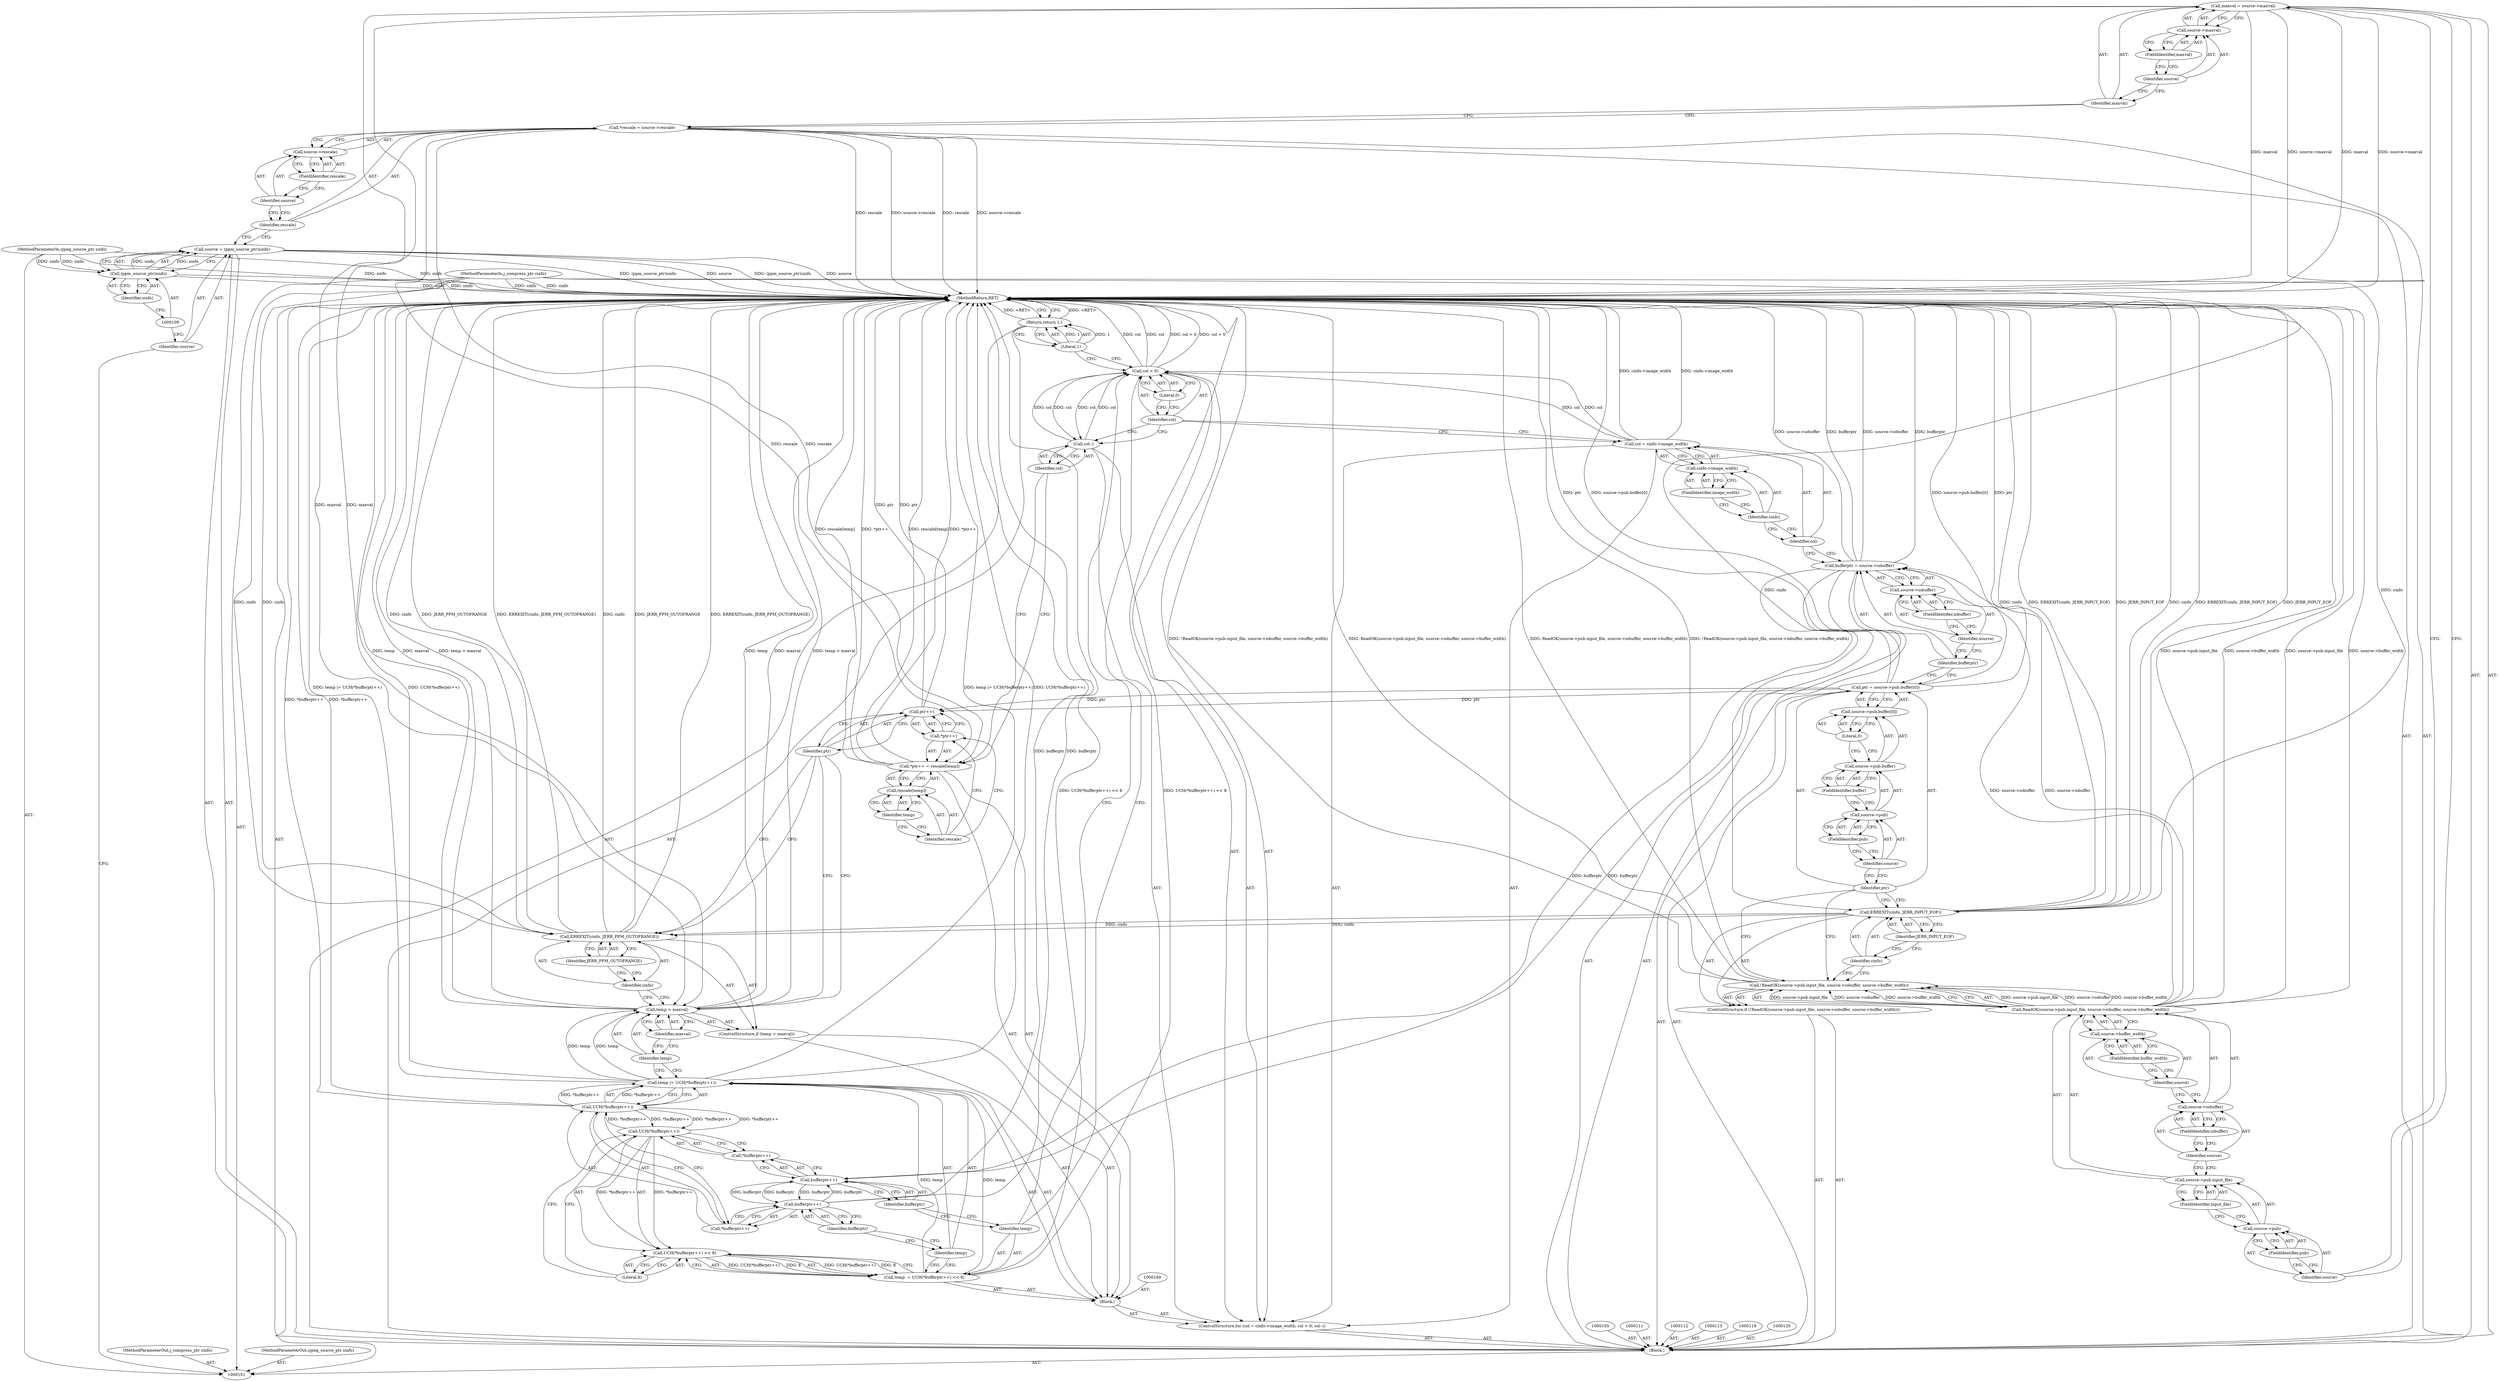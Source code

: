 digraph "0_libjpeg-turbo_9c78a04df4e44ef6487eee99c4258397f4fdca55_1" {
"1000121" [label="(Call,maxval = source->maxval)"];
"1000122" [label="(Identifier,maxval)"];
"1000123" [label="(Call,source->maxval)"];
"1000124" [label="(Identifier,source)"];
"1000125" [label="(FieldIdentifier,maxval)"];
"1000129" [label="(Call,source->pub.input_file)"];
"1000130" [label="(Call,source->pub)"];
"1000131" [label="(Identifier,source)"];
"1000126" [label="(ControlStructure,if (!ReadOK(source->pub.input_file, source->iobuffer, source->buffer_width)))"];
"1000132" [label="(FieldIdentifier,pub)"];
"1000133" [label="(FieldIdentifier,input_file)"];
"1000134" [label="(Call,source->iobuffer)"];
"1000135" [label="(Identifier,source)"];
"1000136" [label="(FieldIdentifier,iobuffer)"];
"1000137" [label="(Call,source->buffer_width)"];
"1000138" [label="(Identifier,source)"];
"1000127" [label="(Call,!ReadOK(source->pub.input_file, source->iobuffer, source->buffer_width))"];
"1000139" [label="(FieldIdentifier,buffer_width)"];
"1000128" [label="(Call,ReadOK(source->pub.input_file, source->iobuffer, source->buffer_width))"];
"1000141" [label="(Identifier,cinfo)"];
"1000142" [label="(Identifier,JERR_INPUT_EOF)"];
"1000140" [label="(Call,ERREXIT(cinfo, JERR_INPUT_EOF))"];
"1000149" [label="(FieldIdentifier,pub)"];
"1000143" [label="(Call,ptr = source->pub.buffer[0])"];
"1000144" [label="(Identifier,ptr)"];
"1000150" [label="(FieldIdentifier,buffer)"];
"1000151" [label="(Literal,0)"];
"1000145" [label="(Call,source->pub.buffer[0])"];
"1000146" [label="(Call,source->pub.buffer)"];
"1000147" [label="(Call,source->pub)"];
"1000148" [label="(Identifier,source)"];
"1000154" [label="(Call,source->iobuffer)"];
"1000155" [label="(Identifier,source)"];
"1000152" [label="(Call,bufferptr = source->iobuffer)"];
"1000153" [label="(Identifier,bufferptr)"];
"1000156" [label="(FieldIdentifier,iobuffer)"];
"1000160" [label="(Call,cinfo->image_width)"];
"1000161" [label="(Identifier,cinfo)"];
"1000157" [label="(ControlStructure,for (col = cinfo->image_width; col > 0; col--))"];
"1000162" [label="(FieldIdentifier,image_width)"];
"1000163" [label="(Call,col > 0)"];
"1000164" [label="(Identifier,col)"];
"1000165" [label="(Literal,0)"];
"1000166" [label="(Call,col--)"];
"1000167" [label="(Identifier,col)"];
"1000158" [label="(Call,col = cinfo->image_width)"];
"1000159" [label="(Identifier,col)"];
"1000168" [label="(Block,)"];
"1000172" [label="(Call,UCH(*bufferptr++) << 8)"];
"1000173" [label="(Call,UCH(*bufferptr++))"];
"1000174" [label="(Call,*bufferptr++)"];
"1000175" [label="(Call,bufferptr++)"];
"1000176" [label="(Identifier,bufferptr)"];
"1000177" [label="(Literal,8)"];
"1000170" [label="(Call,temp  = UCH(*bufferptr++) << 8)"];
"1000171" [label="(Identifier,temp)"];
"1000180" [label="(Call,UCH(*bufferptr++))"];
"1000181" [label="(Call,*bufferptr++)"];
"1000182" [label="(Call,bufferptr++)"];
"1000183" [label="(Identifier,bufferptr)"];
"1000178" [label="(Call,temp |= UCH(*bufferptr++))"];
"1000179" [label="(Identifier,temp)"];
"1000200" [label="(MethodReturn,RET)"];
"1000102" [label="(MethodParameterIn,j_compress_ptr cinfo)"];
"1000284" [label="(MethodParameterOut,j_compress_ptr cinfo)"];
"1000103" [label="(MethodParameterIn,cjpeg_source_ptr sinfo)"];
"1000285" [label="(MethodParameterOut,cjpeg_source_ptr sinfo)"];
"1000187" [label="(Identifier,maxval)"];
"1000184" [label="(ControlStructure,if (temp > maxval))"];
"1000185" [label="(Call,temp > maxval)"];
"1000186" [label="(Identifier,temp)"];
"1000189" [label="(Identifier,cinfo)"];
"1000190" [label="(Identifier,JERR_PPM_OUTOFRANGE)"];
"1000188" [label="(Call,ERREXIT(cinfo, JERR_PPM_OUTOFRANGE))"];
"1000195" [label="(Call,rescale[temp])"];
"1000196" [label="(Identifier,rescale)"];
"1000197" [label="(Identifier,temp)"];
"1000191" [label="(Call,*ptr++ = rescale[temp])"];
"1000192" [label="(Call,*ptr++)"];
"1000193" [label="(Call,ptr++)"];
"1000194" [label="(Identifier,ptr)"];
"1000199" [label="(Literal,1)"];
"1000198" [label="(Return,return 1;)"];
"1000104" [label="(Block,)"];
"1000106" [label="(Call,source = (ppm_source_ptr)sinfo)"];
"1000107" [label="(Identifier,source)"];
"1000108" [label="(Call,(ppm_source_ptr)sinfo)"];
"1000110" [label="(Identifier,sinfo)"];
"1000114" [label="(Call,*rescale = source->rescale)"];
"1000115" [label="(Identifier,rescale)"];
"1000116" [label="(Call,source->rescale)"];
"1000117" [label="(Identifier,source)"];
"1000118" [label="(FieldIdentifier,rescale)"];
"1000121" -> "1000104"  [label="AST: "];
"1000121" -> "1000123"  [label="CFG: "];
"1000122" -> "1000121"  [label="AST: "];
"1000123" -> "1000121"  [label="AST: "];
"1000131" -> "1000121"  [label="CFG: "];
"1000121" -> "1000200"  [label="DDG: source->maxval"];
"1000121" -> "1000200"  [label="DDG: maxval"];
"1000121" -> "1000185"  [label="DDG: maxval"];
"1000122" -> "1000121"  [label="AST: "];
"1000122" -> "1000114"  [label="CFG: "];
"1000124" -> "1000122"  [label="CFG: "];
"1000123" -> "1000121"  [label="AST: "];
"1000123" -> "1000125"  [label="CFG: "];
"1000124" -> "1000123"  [label="AST: "];
"1000125" -> "1000123"  [label="AST: "];
"1000121" -> "1000123"  [label="CFG: "];
"1000124" -> "1000123"  [label="AST: "];
"1000124" -> "1000122"  [label="CFG: "];
"1000125" -> "1000124"  [label="CFG: "];
"1000125" -> "1000123"  [label="AST: "];
"1000125" -> "1000124"  [label="CFG: "];
"1000123" -> "1000125"  [label="CFG: "];
"1000129" -> "1000128"  [label="AST: "];
"1000129" -> "1000133"  [label="CFG: "];
"1000130" -> "1000129"  [label="AST: "];
"1000133" -> "1000129"  [label="AST: "];
"1000135" -> "1000129"  [label="CFG: "];
"1000130" -> "1000129"  [label="AST: "];
"1000130" -> "1000132"  [label="CFG: "];
"1000131" -> "1000130"  [label="AST: "];
"1000132" -> "1000130"  [label="AST: "];
"1000133" -> "1000130"  [label="CFG: "];
"1000131" -> "1000130"  [label="AST: "];
"1000131" -> "1000121"  [label="CFG: "];
"1000132" -> "1000131"  [label="CFG: "];
"1000126" -> "1000104"  [label="AST: "];
"1000127" -> "1000126"  [label="AST: "];
"1000140" -> "1000126"  [label="AST: "];
"1000132" -> "1000130"  [label="AST: "];
"1000132" -> "1000131"  [label="CFG: "];
"1000130" -> "1000132"  [label="CFG: "];
"1000133" -> "1000129"  [label="AST: "];
"1000133" -> "1000130"  [label="CFG: "];
"1000129" -> "1000133"  [label="CFG: "];
"1000134" -> "1000128"  [label="AST: "];
"1000134" -> "1000136"  [label="CFG: "];
"1000135" -> "1000134"  [label="AST: "];
"1000136" -> "1000134"  [label="AST: "];
"1000138" -> "1000134"  [label="CFG: "];
"1000135" -> "1000134"  [label="AST: "];
"1000135" -> "1000129"  [label="CFG: "];
"1000136" -> "1000135"  [label="CFG: "];
"1000136" -> "1000134"  [label="AST: "];
"1000136" -> "1000135"  [label="CFG: "];
"1000134" -> "1000136"  [label="CFG: "];
"1000137" -> "1000128"  [label="AST: "];
"1000137" -> "1000139"  [label="CFG: "];
"1000138" -> "1000137"  [label="AST: "];
"1000139" -> "1000137"  [label="AST: "];
"1000128" -> "1000137"  [label="CFG: "];
"1000138" -> "1000137"  [label="AST: "];
"1000138" -> "1000134"  [label="CFG: "];
"1000139" -> "1000138"  [label="CFG: "];
"1000127" -> "1000126"  [label="AST: "];
"1000127" -> "1000128"  [label="CFG: "];
"1000128" -> "1000127"  [label="AST: "];
"1000141" -> "1000127"  [label="CFG: "];
"1000144" -> "1000127"  [label="CFG: "];
"1000127" -> "1000200"  [label="DDG: ReadOK(source->pub.input_file, source->iobuffer, source->buffer_width)"];
"1000127" -> "1000200"  [label="DDG: !ReadOK(source->pub.input_file, source->iobuffer, source->buffer_width)"];
"1000128" -> "1000127"  [label="DDG: source->pub.input_file"];
"1000128" -> "1000127"  [label="DDG: source->iobuffer"];
"1000128" -> "1000127"  [label="DDG: source->buffer_width"];
"1000139" -> "1000137"  [label="AST: "];
"1000139" -> "1000138"  [label="CFG: "];
"1000137" -> "1000139"  [label="CFG: "];
"1000128" -> "1000127"  [label="AST: "];
"1000128" -> "1000137"  [label="CFG: "];
"1000129" -> "1000128"  [label="AST: "];
"1000134" -> "1000128"  [label="AST: "];
"1000137" -> "1000128"  [label="AST: "];
"1000127" -> "1000128"  [label="CFG: "];
"1000128" -> "1000200"  [label="DDG: source->pub.input_file"];
"1000128" -> "1000200"  [label="DDG: source->buffer_width"];
"1000128" -> "1000127"  [label="DDG: source->pub.input_file"];
"1000128" -> "1000127"  [label="DDG: source->iobuffer"];
"1000128" -> "1000127"  [label="DDG: source->buffer_width"];
"1000128" -> "1000152"  [label="DDG: source->iobuffer"];
"1000141" -> "1000140"  [label="AST: "];
"1000141" -> "1000127"  [label="CFG: "];
"1000142" -> "1000141"  [label="CFG: "];
"1000142" -> "1000140"  [label="AST: "];
"1000142" -> "1000141"  [label="CFG: "];
"1000140" -> "1000142"  [label="CFG: "];
"1000140" -> "1000126"  [label="AST: "];
"1000140" -> "1000142"  [label="CFG: "];
"1000141" -> "1000140"  [label="AST: "];
"1000142" -> "1000140"  [label="AST: "];
"1000144" -> "1000140"  [label="CFG: "];
"1000140" -> "1000200"  [label="DDG: JERR_INPUT_EOF"];
"1000140" -> "1000200"  [label="DDG: cinfo"];
"1000140" -> "1000200"  [label="DDG: ERREXIT(cinfo, JERR_INPUT_EOF)"];
"1000102" -> "1000140"  [label="DDG: cinfo"];
"1000140" -> "1000188"  [label="DDG: cinfo"];
"1000149" -> "1000147"  [label="AST: "];
"1000149" -> "1000148"  [label="CFG: "];
"1000147" -> "1000149"  [label="CFG: "];
"1000143" -> "1000104"  [label="AST: "];
"1000143" -> "1000145"  [label="CFG: "];
"1000144" -> "1000143"  [label="AST: "];
"1000145" -> "1000143"  [label="AST: "];
"1000153" -> "1000143"  [label="CFG: "];
"1000143" -> "1000200"  [label="DDG: ptr"];
"1000143" -> "1000200"  [label="DDG: source->pub.buffer[0]"];
"1000143" -> "1000193"  [label="DDG: ptr"];
"1000144" -> "1000143"  [label="AST: "];
"1000144" -> "1000140"  [label="CFG: "];
"1000144" -> "1000127"  [label="CFG: "];
"1000148" -> "1000144"  [label="CFG: "];
"1000150" -> "1000146"  [label="AST: "];
"1000150" -> "1000147"  [label="CFG: "];
"1000146" -> "1000150"  [label="CFG: "];
"1000151" -> "1000145"  [label="AST: "];
"1000151" -> "1000146"  [label="CFG: "];
"1000145" -> "1000151"  [label="CFG: "];
"1000145" -> "1000143"  [label="AST: "];
"1000145" -> "1000151"  [label="CFG: "];
"1000146" -> "1000145"  [label="AST: "];
"1000151" -> "1000145"  [label="AST: "];
"1000143" -> "1000145"  [label="CFG: "];
"1000146" -> "1000145"  [label="AST: "];
"1000146" -> "1000150"  [label="CFG: "];
"1000147" -> "1000146"  [label="AST: "];
"1000150" -> "1000146"  [label="AST: "];
"1000151" -> "1000146"  [label="CFG: "];
"1000147" -> "1000146"  [label="AST: "];
"1000147" -> "1000149"  [label="CFG: "];
"1000148" -> "1000147"  [label="AST: "];
"1000149" -> "1000147"  [label="AST: "];
"1000150" -> "1000147"  [label="CFG: "];
"1000148" -> "1000147"  [label="AST: "];
"1000148" -> "1000144"  [label="CFG: "];
"1000149" -> "1000148"  [label="CFG: "];
"1000154" -> "1000152"  [label="AST: "];
"1000154" -> "1000156"  [label="CFG: "];
"1000155" -> "1000154"  [label="AST: "];
"1000156" -> "1000154"  [label="AST: "];
"1000152" -> "1000154"  [label="CFG: "];
"1000155" -> "1000154"  [label="AST: "];
"1000155" -> "1000153"  [label="CFG: "];
"1000156" -> "1000155"  [label="CFG: "];
"1000152" -> "1000104"  [label="AST: "];
"1000152" -> "1000154"  [label="CFG: "];
"1000153" -> "1000152"  [label="AST: "];
"1000154" -> "1000152"  [label="AST: "];
"1000159" -> "1000152"  [label="CFG: "];
"1000152" -> "1000200"  [label="DDG: source->iobuffer"];
"1000152" -> "1000200"  [label="DDG: bufferptr"];
"1000128" -> "1000152"  [label="DDG: source->iobuffer"];
"1000152" -> "1000175"  [label="DDG: bufferptr"];
"1000153" -> "1000152"  [label="AST: "];
"1000153" -> "1000143"  [label="CFG: "];
"1000155" -> "1000153"  [label="CFG: "];
"1000156" -> "1000154"  [label="AST: "];
"1000156" -> "1000155"  [label="CFG: "];
"1000154" -> "1000156"  [label="CFG: "];
"1000160" -> "1000158"  [label="AST: "];
"1000160" -> "1000162"  [label="CFG: "];
"1000161" -> "1000160"  [label="AST: "];
"1000162" -> "1000160"  [label="AST: "];
"1000158" -> "1000160"  [label="CFG: "];
"1000161" -> "1000160"  [label="AST: "];
"1000161" -> "1000159"  [label="CFG: "];
"1000162" -> "1000161"  [label="CFG: "];
"1000157" -> "1000104"  [label="AST: "];
"1000158" -> "1000157"  [label="AST: "];
"1000163" -> "1000157"  [label="AST: "];
"1000166" -> "1000157"  [label="AST: "];
"1000168" -> "1000157"  [label="AST: "];
"1000162" -> "1000160"  [label="AST: "];
"1000162" -> "1000161"  [label="CFG: "];
"1000160" -> "1000162"  [label="CFG: "];
"1000163" -> "1000157"  [label="AST: "];
"1000163" -> "1000165"  [label="CFG: "];
"1000164" -> "1000163"  [label="AST: "];
"1000165" -> "1000163"  [label="AST: "];
"1000171" -> "1000163"  [label="CFG: "];
"1000199" -> "1000163"  [label="CFG: "];
"1000163" -> "1000200"  [label="DDG: col > 0"];
"1000163" -> "1000200"  [label="DDG: col"];
"1000158" -> "1000163"  [label="DDG: col"];
"1000166" -> "1000163"  [label="DDG: col"];
"1000163" -> "1000166"  [label="DDG: col"];
"1000164" -> "1000163"  [label="AST: "];
"1000164" -> "1000158"  [label="CFG: "];
"1000164" -> "1000166"  [label="CFG: "];
"1000165" -> "1000164"  [label="CFG: "];
"1000165" -> "1000163"  [label="AST: "];
"1000165" -> "1000164"  [label="CFG: "];
"1000163" -> "1000165"  [label="CFG: "];
"1000166" -> "1000157"  [label="AST: "];
"1000166" -> "1000167"  [label="CFG: "];
"1000167" -> "1000166"  [label="AST: "];
"1000164" -> "1000166"  [label="CFG: "];
"1000166" -> "1000163"  [label="DDG: col"];
"1000163" -> "1000166"  [label="DDG: col"];
"1000167" -> "1000166"  [label="AST: "];
"1000167" -> "1000191"  [label="CFG: "];
"1000166" -> "1000167"  [label="CFG: "];
"1000158" -> "1000157"  [label="AST: "];
"1000158" -> "1000160"  [label="CFG: "];
"1000159" -> "1000158"  [label="AST: "];
"1000160" -> "1000158"  [label="AST: "];
"1000164" -> "1000158"  [label="CFG: "];
"1000158" -> "1000200"  [label="DDG: cinfo->image_width"];
"1000158" -> "1000163"  [label="DDG: col"];
"1000159" -> "1000158"  [label="AST: "];
"1000159" -> "1000152"  [label="CFG: "];
"1000161" -> "1000159"  [label="CFG: "];
"1000168" -> "1000157"  [label="AST: "];
"1000169" -> "1000168"  [label="AST: "];
"1000170" -> "1000168"  [label="AST: "];
"1000178" -> "1000168"  [label="AST: "];
"1000184" -> "1000168"  [label="AST: "];
"1000191" -> "1000168"  [label="AST: "];
"1000172" -> "1000170"  [label="AST: "];
"1000172" -> "1000177"  [label="CFG: "];
"1000173" -> "1000172"  [label="AST: "];
"1000177" -> "1000172"  [label="AST: "];
"1000170" -> "1000172"  [label="CFG: "];
"1000172" -> "1000170"  [label="DDG: UCH(*bufferptr++)"];
"1000172" -> "1000170"  [label="DDG: 8"];
"1000173" -> "1000172"  [label="DDG: *bufferptr++"];
"1000173" -> "1000172"  [label="AST: "];
"1000173" -> "1000174"  [label="CFG: "];
"1000174" -> "1000173"  [label="AST: "];
"1000177" -> "1000173"  [label="CFG: "];
"1000173" -> "1000172"  [label="DDG: *bufferptr++"];
"1000180" -> "1000173"  [label="DDG: *bufferptr++"];
"1000173" -> "1000180"  [label="DDG: *bufferptr++"];
"1000174" -> "1000173"  [label="AST: "];
"1000174" -> "1000175"  [label="CFG: "];
"1000175" -> "1000174"  [label="AST: "];
"1000173" -> "1000174"  [label="CFG: "];
"1000175" -> "1000174"  [label="AST: "];
"1000175" -> "1000176"  [label="CFG: "];
"1000176" -> "1000175"  [label="AST: "];
"1000174" -> "1000175"  [label="CFG: "];
"1000152" -> "1000175"  [label="DDG: bufferptr"];
"1000182" -> "1000175"  [label="DDG: bufferptr"];
"1000175" -> "1000182"  [label="DDG: bufferptr"];
"1000176" -> "1000175"  [label="AST: "];
"1000176" -> "1000171"  [label="CFG: "];
"1000175" -> "1000176"  [label="CFG: "];
"1000177" -> "1000172"  [label="AST: "];
"1000177" -> "1000173"  [label="CFG: "];
"1000172" -> "1000177"  [label="CFG: "];
"1000170" -> "1000168"  [label="AST: "];
"1000170" -> "1000172"  [label="CFG: "];
"1000171" -> "1000170"  [label="AST: "];
"1000172" -> "1000170"  [label="AST: "];
"1000179" -> "1000170"  [label="CFG: "];
"1000170" -> "1000200"  [label="DDG: UCH(*bufferptr++) << 8"];
"1000172" -> "1000170"  [label="DDG: UCH(*bufferptr++)"];
"1000172" -> "1000170"  [label="DDG: 8"];
"1000170" -> "1000178"  [label="DDG: temp"];
"1000171" -> "1000170"  [label="AST: "];
"1000171" -> "1000163"  [label="CFG: "];
"1000176" -> "1000171"  [label="CFG: "];
"1000180" -> "1000178"  [label="AST: "];
"1000180" -> "1000181"  [label="CFG: "];
"1000181" -> "1000180"  [label="AST: "];
"1000178" -> "1000180"  [label="CFG: "];
"1000180" -> "1000200"  [label="DDG: *bufferptr++"];
"1000180" -> "1000173"  [label="DDG: *bufferptr++"];
"1000180" -> "1000178"  [label="DDG: *bufferptr++"];
"1000173" -> "1000180"  [label="DDG: *bufferptr++"];
"1000181" -> "1000180"  [label="AST: "];
"1000181" -> "1000182"  [label="CFG: "];
"1000182" -> "1000181"  [label="AST: "];
"1000180" -> "1000181"  [label="CFG: "];
"1000182" -> "1000181"  [label="AST: "];
"1000182" -> "1000183"  [label="CFG: "];
"1000183" -> "1000182"  [label="AST: "];
"1000181" -> "1000182"  [label="CFG: "];
"1000182" -> "1000200"  [label="DDG: bufferptr"];
"1000182" -> "1000175"  [label="DDG: bufferptr"];
"1000175" -> "1000182"  [label="DDG: bufferptr"];
"1000183" -> "1000182"  [label="AST: "];
"1000183" -> "1000179"  [label="CFG: "];
"1000182" -> "1000183"  [label="CFG: "];
"1000178" -> "1000168"  [label="AST: "];
"1000178" -> "1000180"  [label="CFG: "];
"1000179" -> "1000178"  [label="AST: "];
"1000180" -> "1000178"  [label="AST: "];
"1000186" -> "1000178"  [label="CFG: "];
"1000178" -> "1000200"  [label="DDG: temp |= UCH(*bufferptr++)"];
"1000178" -> "1000200"  [label="DDG: UCH(*bufferptr++)"];
"1000170" -> "1000178"  [label="DDG: temp"];
"1000180" -> "1000178"  [label="DDG: *bufferptr++"];
"1000178" -> "1000185"  [label="DDG: temp"];
"1000179" -> "1000178"  [label="AST: "];
"1000179" -> "1000170"  [label="CFG: "];
"1000183" -> "1000179"  [label="CFG: "];
"1000200" -> "1000101"  [label="AST: "];
"1000200" -> "1000198"  [label="CFG: "];
"1000198" -> "1000200"  [label="DDG: <RET>"];
"1000193" -> "1000200"  [label="DDG: ptr"];
"1000106" -> "1000200"  [label="DDG: (ppm_source_ptr)sinfo"];
"1000106" -> "1000200"  [label="DDG: source"];
"1000185" -> "1000200"  [label="DDG: temp > maxval"];
"1000185" -> "1000200"  [label="DDG: temp"];
"1000185" -> "1000200"  [label="DDG: maxval"];
"1000188" -> "1000200"  [label="DDG: JERR_PPM_OUTOFRANGE"];
"1000188" -> "1000200"  [label="DDG: ERREXIT(cinfo, JERR_PPM_OUTOFRANGE)"];
"1000188" -> "1000200"  [label="DDG: cinfo"];
"1000180" -> "1000200"  [label="DDG: *bufferptr++"];
"1000102" -> "1000200"  [label="DDG: cinfo"];
"1000152" -> "1000200"  [label="DDG: source->iobuffer"];
"1000152" -> "1000200"  [label="DDG: bufferptr"];
"1000127" -> "1000200"  [label="DDG: ReadOK(source->pub.input_file, source->iobuffer, source->buffer_width)"];
"1000127" -> "1000200"  [label="DDG: !ReadOK(source->pub.input_file, source->iobuffer, source->buffer_width)"];
"1000163" -> "1000200"  [label="DDG: col > 0"];
"1000163" -> "1000200"  [label="DDG: col"];
"1000178" -> "1000200"  [label="DDG: temp |= UCH(*bufferptr++)"];
"1000178" -> "1000200"  [label="DDG: UCH(*bufferptr++)"];
"1000170" -> "1000200"  [label="DDG: UCH(*bufferptr++) << 8"];
"1000140" -> "1000200"  [label="DDG: JERR_INPUT_EOF"];
"1000140" -> "1000200"  [label="DDG: cinfo"];
"1000140" -> "1000200"  [label="DDG: ERREXIT(cinfo, JERR_INPUT_EOF)"];
"1000158" -> "1000200"  [label="DDG: cinfo->image_width"];
"1000121" -> "1000200"  [label="DDG: source->maxval"];
"1000121" -> "1000200"  [label="DDG: maxval"];
"1000191" -> "1000200"  [label="DDG: rescale[temp]"];
"1000191" -> "1000200"  [label="DDG: *ptr++"];
"1000128" -> "1000200"  [label="DDG: source->pub.input_file"];
"1000128" -> "1000200"  [label="DDG: source->buffer_width"];
"1000143" -> "1000200"  [label="DDG: ptr"];
"1000143" -> "1000200"  [label="DDG: source->pub.buffer[0]"];
"1000103" -> "1000200"  [label="DDG: sinfo"];
"1000114" -> "1000200"  [label="DDG: rescale"];
"1000114" -> "1000200"  [label="DDG: source->rescale"];
"1000108" -> "1000200"  [label="DDG: sinfo"];
"1000182" -> "1000200"  [label="DDG: bufferptr"];
"1000102" -> "1000101"  [label="AST: "];
"1000102" -> "1000200"  [label="DDG: cinfo"];
"1000102" -> "1000140"  [label="DDG: cinfo"];
"1000102" -> "1000188"  [label="DDG: cinfo"];
"1000284" -> "1000101"  [label="AST: "];
"1000103" -> "1000101"  [label="AST: "];
"1000103" -> "1000200"  [label="DDG: sinfo"];
"1000103" -> "1000108"  [label="DDG: sinfo"];
"1000285" -> "1000101"  [label="AST: "];
"1000187" -> "1000185"  [label="AST: "];
"1000187" -> "1000186"  [label="CFG: "];
"1000185" -> "1000187"  [label="CFG: "];
"1000184" -> "1000168"  [label="AST: "];
"1000185" -> "1000184"  [label="AST: "];
"1000188" -> "1000184"  [label="AST: "];
"1000185" -> "1000184"  [label="AST: "];
"1000185" -> "1000187"  [label="CFG: "];
"1000186" -> "1000185"  [label="AST: "];
"1000187" -> "1000185"  [label="AST: "];
"1000189" -> "1000185"  [label="CFG: "];
"1000194" -> "1000185"  [label="CFG: "];
"1000185" -> "1000200"  [label="DDG: temp > maxval"];
"1000185" -> "1000200"  [label="DDG: temp"];
"1000185" -> "1000200"  [label="DDG: maxval"];
"1000178" -> "1000185"  [label="DDG: temp"];
"1000121" -> "1000185"  [label="DDG: maxval"];
"1000186" -> "1000185"  [label="AST: "];
"1000186" -> "1000178"  [label="CFG: "];
"1000187" -> "1000186"  [label="CFG: "];
"1000189" -> "1000188"  [label="AST: "];
"1000189" -> "1000185"  [label="CFG: "];
"1000190" -> "1000189"  [label="CFG: "];
"1000190" -> "1000188"  [label="AST: "];
"1000190" -> "1000189"  [label="CFG: "];
"1000188" -> "1000190"  [label="CFG: "];
"1000188" -> "1000184"  [label="AST: "];
"1000188" -> "1000190"  [label="CFG: "];
"1000189" -> "1000188"  [label="AST: "];
"1000190" -> "1000188"  [label="AST: "];
"1000194" -> "1000188"  [label="CFG: "];
"1000188" -> "1000200"  [label="DDG: JERR_PPM_OUTOFRANGE"];
"1000188" -> "1000200"  [label="DDG: ERREXIT(cinfo, JERR_PPM_OUTOFRANGE)"];
"1000188" -> "1000200"  [label="DDG: cinfo"];
"1000140" -> "1000188"  [label="DDG: cinfo"];
"1000102" -> "1000188"  [label="DDG: cinfo"];
"1000195" -> "1000191"  [label="AST: "];
"1000195" -> "1000197"  [label="CFG: "];
"1000196" -> "1000195"  [label="AST: "];
"1000197" -> "1000195"  [label="AST: "];
"1000191" -> "1000195"  [label="CFG: "];
"1000196" -> "1000195"  [label="AST: "];
"1000196" -> "1000192"  [label="CFG: "];
"1000197" -> "1000196"  [label="CFG: "];
"1000197" -> "1000195"  [label="AST: "];
"1000197" -> "1000196"  [label="CFG: "];
"1000195" -> "1000197"  [label="CFG: "];
"1000191" -> "1000168"  [label="AST: "];
"1000191" -> "1000195"  [label="CFG: "];
"1000192" -> "1000191"  [label="AST: "];
"1000195" -> "1000191"  [label="AST: "];
"1000167" -> "1000191"  [label="CFG: "];
"1000191" -> "1000200"  [label="DDG: rescale[temp]"];
"1000191" -> "1000200"  [label="DDG: *ptr++"];
"1000114" -> "1000191"  [label="DDG: rescale"];
"1000192" -> "1000191"  [label="AST: "];
"1000192" -> "1000193"  [label="CFG: "];
"1000193" -> "1000192"  [label="AST: "];
"1000196" -> "1000192"  [label="CFG: "];
"1000193" -> "1000192"  [label="AST: "];
"1000193" -> "1000194"  [label="CFG: "];
"1000194" -> "1000193"  [label="AST: "];
"1000192" -> "1000193"  [label="CFG: "];
"1000193" -> "1000200"  [label="DDG: ptr"];
"1000143" -> "1000193"  [label="DDG: ptr"];
"1000194" -> "1000193"  [label="AST: "];
"1000194" -> "1000188"  [label="CFG: "];
"1000194" -> "1000185"  [label="CFG: "];
"1000193" -> "1000194"  [label="CFG: "];
"1000199" -> "1000198"  [label="AST: "];
"1000199" -> "1000163"  [label="CFG: "];
"1000198" -> "1000199"  [label="CFG: "];
"1000199" -> "1000198"  [label="DDG: 1"];
"1000198" -> "1000104"  [label="AST: "];
"1000198" -> "1000199"  [label="CFG: "];
"1000199" -> "1000198"  [label="AST: "];
"1000200" -> "1000198"  [label="CFG: "];
"1000198" -> "1000200"  [label="DDG: <RET>"];
"1000199" -> "1000198"  [label="DDG: 1"];
"1000104" -> "1000101"  [label="AST: "];
"1000105" -> "1000104"  [label="AST: "];
"1000106" -> "1000104"  [label="AST: "];
"1000111" -> "1000104"  [label="AST: "];
"1000112" -> "1000104"  [label="AST: "];
"1000113" -> "1000104"  [label="AST: "];
"1000114" -> "1000104"  [label="AST: "];
"1000119" -> "1000104"  [label="AST: "];
"1000120" -> "1000104"  [label="AST: "];
"1000121" -> "1000104"  [label="AST: "];
"1000126" -> "1000104"  [label="AST: "];
"1000143" -> "1000104"  [label="AST: "];
"1000152" -> "1000104"  [label="AST: "];
"1000157" -> "1000104"  [label="AST: "];
"1000198" -> "1000104"  [label="AST: "];
"1000106" -> "1000104"  [label="AST: "];
"1000106" -> "1000108"  [label="CFG: "];
"1000107" -> "1000106"  [label="AST: "];
"1000108" -> "1000106"  [label="AST: "];
"1000115" -> "1000106"  [label="CFG: "];
"1000106" -> "1000200"  [label="DDG: (ppm_source_ptr)sinfo"];
"1000106" -> "1000200"  [label="DDG: source"];
"1000108" -> "1000106"  [label="DDG: sinfo"];
"1000107" -> "1000106"  [label="AST: "];
"1000107" -> "1000101"  [label="CFG: "];
"1000109" -> "1000107"  [label="CFG: "];
"1000108" -> "1000106"  [label="AST: "];
"1000108" -> "1000110"  [label="CFG: "];
"1000109" -> "1000108"  [label="AST: "];
"1000110" -> "1000108"  [label="AST: "];
"1000106" -> "1000108"  [label="CFG: "];
"1000108" -> "1000200"  [label="DDG: sinfo"];
"1000108" -> "1000106"  [label="DDG: sinfo"];
"1000103" -> "1000108"  [label="DDG: sinfo"];
"1000110" -> "1000108"  [label="AST: "];
"1000110" -> "1000109"  [label="CFG: "];
"1000108" -> "1000110"  [label="CFG: "];
"1000114" -> "1000104"  [label="AST: "];
"1000114" -> "1000116"  [label="CFG: "];
"1000115" -> "1000114"  [label="AST: "];
"1000116" -> "1000114"  [label="AST: "];
"1000122" -> "1000114"  [label="CFG: "];
"1000114" -> "1000200"  [label="DDG: rescale"];
"1000114" -> "1000200"  [label="DDG: source->rescale"];
"1000114" -> "1000191"  [label="DDG: rescale"];
"1000115" -> "1000114"  [label="AST: "];
"1000115" -> "1000106"  [label="CFG: "];
"1000117" -> "1000115"  [label="CFG: "];
"1000116" -> "1000114"  [label="AST: "];
"1000116" -> "1000118"  [label="CFG: "];
"1000117" -> "1000116"  [label="AST: "];
"1000118" -> "1000116"  [label="AST: "];
"1000114" -> "1000116"  [label="CFG: "];
"1000117" -> "1000116"  [label="AST: "];
"1000117" -> "1000115"  [label="CFG: "];
"1000118" -> "1000117"  [label="CFG: "];
"1000118" -> "1000116"  [label="AST: "];
"1000118" -> "1000117"  [label="CFG: "];
"1000116" -> "1000118"  [label="CFG: "];
}
